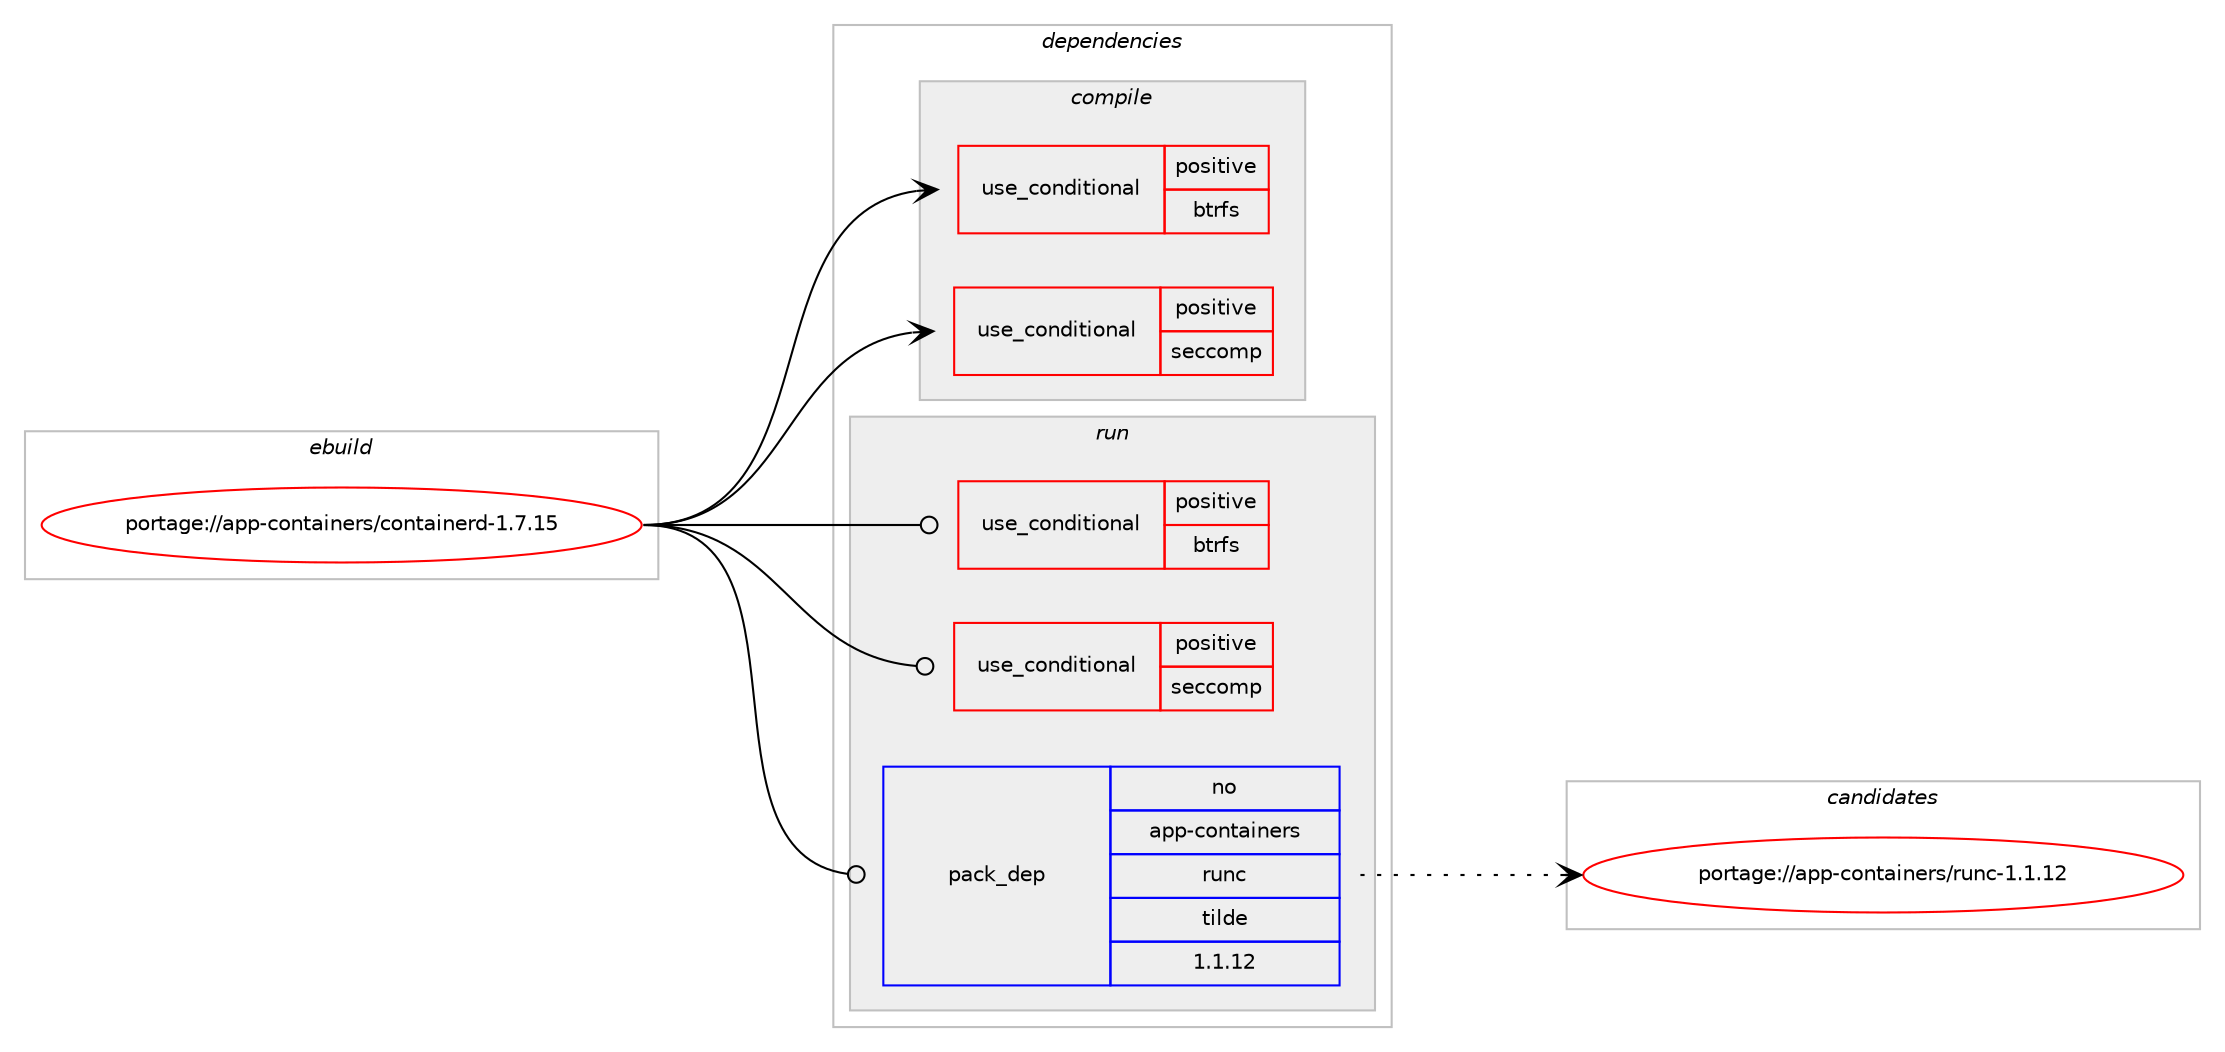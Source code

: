 digraph prolog {

# *************
# Graph options
# *************

newrank=true;
concentrate=true;
compound=true;
graph [rankdir=LR,fontname=Helvetica,fontsize=10,ranksep=1.5];#, ranksep=2.5, nodesep=0.2];
edge  [arrowhead=vee];
node  [fontname=Helvetica,fontsize=10];

# **********
# The ebuild
# **********

subgraph cluster_leftcol {
color=gray;
rank=same;
label=<<i>ebuild</i>>;
id [label="portage://app-containers/containerd-1.7.15", color=red, width=4, href="../app-containers/containerd-1.7.15.svg"];
}

# ****************
# The dependencies
# ****************

subgraph cluster_midcol {
color=gray;
label=<<i>dependencies</i>>;
subgraph cluster_compile {
fillcolor="#eeeeee";
style=filled;
label=<<i>compile</i>>;
subgraph cond2882 {
dependency4471 [label=<<TABLE BORDER="0" CELLBORDER="1" CELLSPACING="0" CELLPADDING="4"><TR><TD ROWSPAN="3" CELLPADDING="10">use_conditional</TD></TR><TR><TD>positive</TD></TR><TR><TD>btrfs</TD></TR></TABLE>>, shape=none, color=red];
# *** BEGIN UNKNOWN DEPENDENCY TYPE (TODO) ***
# dependency4471 -> package_dependency(portage://app-containers/containerd-1.7.15,install,no,sys-fs,btrfs-progs,none,[,,],[],[])
# *** END UNKNOWN DEPENDENCY TYPE (TODO) ***

}
id:e -> dependency4471:w [weight=20,style="solid",arrowhead="vee"];
subgraph cond2883 {
dependency4472 [label=<<TABLE BORDER="0" CELLBORDER="1" CELLSPACING="0" CELLPADDING="4"><TR><TD ROWSPAN="3" CELLPADDING="10">use_conditional</TD></TR><TR><TD>positive</TD></TR><TR><TD>seccomp</TD></TR></TABLE>>, shape=none, color=red];
# *** BEGIN UNKNOWN DEPENDENCY TYPE (TODO) ***
# dependency4472 -> package_dependency(portage://app-containers/containerd-1.7.15,install,no,sys-libs,libseccomp,none,[,,],[],[])
# *** END UNKNOWN DEPENDENCY TYPE (TODO) ***

}
id:e -> dependency4472:w [weight=20,style="solid",arrowhead="vee"];
}
subgraph cluster_compileandrun {
fillcolor="#eeeeee";
style=filled;
label=<<i>compile and run</i>>;
}
subgraph cluster_run {
fillcolor="#eeeeee";
style=filled;
label=<<i>run</i>>;
subgraph cond2884 {
dependency4473 [label=<<TABLE BORDER="0" CELLBORDER="1" CELLSPACING="0" CELLPADDING="4"><TR><TD ROWSPAN="3" CELLPADDING="10">use_conditional</TD></TR><TR><TD>positive</TD></TR><TR><TD>btrfs</TD></TR></TABLE>>, shape=none, color=red];
# *** BEGIN UNKNOWN DEPENDENCY TYPE (TODO) ***
# dependency4473 -> package_dependency(portage://app-containers/containerd-1.7.15,run,no,sys-fs,btrfs-progs,none,[,,],[],[])
# *** END UNKNOWN DEPENDENCY TYPE (TODO) ***

}
id:e -> dependency4473:w [weight=20,style="solid",arrowhead="odot"];
subgraph cond2885 {
dependency4474 [label=<<TABLE BORDER="0" CELLBORDER="1" CELLSPACING="0" CELLPADDING="4"><TR><TD ROWSPAN="3" CELLPADDING="10">use_conditional</TD></TR><TR><TD>positive</TD></TR><TR><TD>seccomp</TD></TR></TABLE>>, shape=none, color=red];
# *** BEGIN UNKNOWN DEPENDENCY TYPE (TODO) ***
# dependency4474 -> package_dependency(portage://app-containers/containerd-1.7.15,run,no,sys-libs,libseccomp,none,[,,],[],[])
# *** END UNKNOWN DEPENDENCY TYPE (TODO) ***

}
id:e -> dependency4474:w [weight=20,style="solid",arrowhead="odot"];
subgraph pack1533 {
dependency4475 [label=<<TABLE BORDER="0" CELLBORDER="1" CELLSPACING="0" CELLPADDING="4" WIDTH="220"><TR><TD ROWSPAN="6" CELLPADDING="30">pack_dep</TD></TR><TR><TD WIDTH="110">no</TD></TR><TR><TD>app-containers</TD></TR><TR><TD>runc</TD></TR><TR><TD>tilde</TD></TR><TR><TD>1.1.12</TD></TR></TABLE>>, shape=none, color=blue];
}
id:e -> dependency4475:w [weight=20,style="solid",arrowhead="odot"];
}
}

# **************
# The candidates
# **************

subgraph cluster_choices {
rank=same;
color=gray;
label=<<i>candidates</i>>;

subgraph choice1533 {
color=black;
nodesep=1;
choice97112112459911111011697105110101114115471141171109945494649464950 [label="portage://app-containers/runc-1.1.12", color=red, width=4,href="../app-containers/runc-1.1.12.svg"];
dependency4475:e -> choice97112112459911111011697105110101114115471141171109945494649464950:w [style=dotted,weight="100"];
}
}

}
